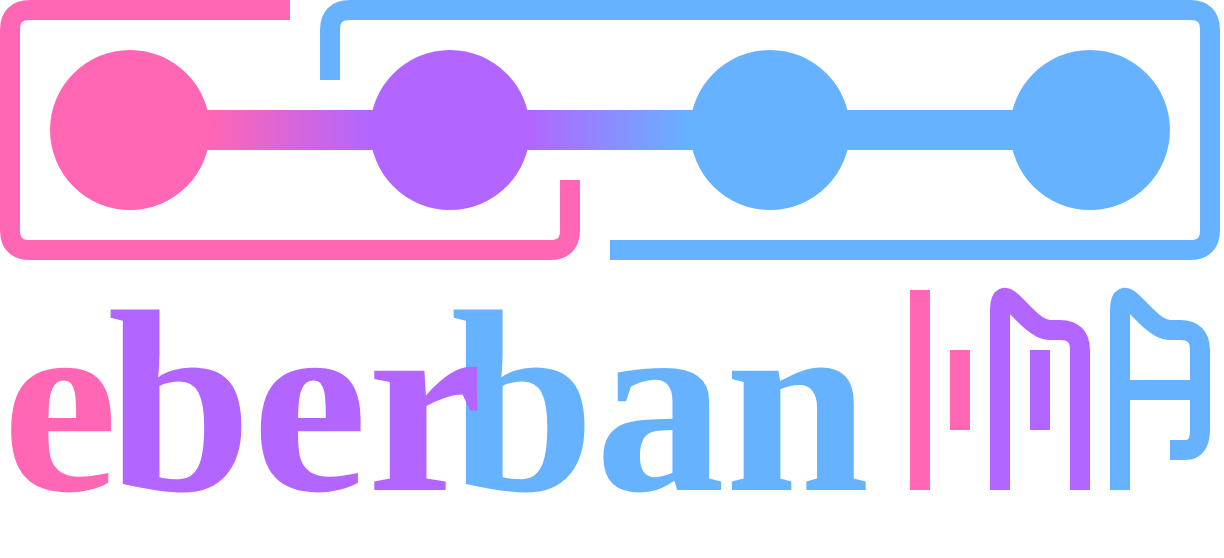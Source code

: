 <mxfile version="13.3.1" type="device" pages="3"><diagram name="long" id="2bqLPcFEiWsmac07kQbq"><mxGraphModel dx="677" dy="421" grid="1" gridSize="5" guides="0" tooltips="1" connect="0" arrows="0" fold="1" page="0" pageScale="1" pageWidth="850" pageHeight="1100" background="none" math="0" shadow="0" extFonts="Rajdhani^https://fonts.googleapis.com/css?family=Rajdhani"><root><mxCell id="RlufTSWeWx0UpjPHfSFb-0"/><mxCell id="RlufTSWeWx0UpjPHfSFb-1" parent="RlufTSWeWx0UpjPHfSFb-0"/><mxCell id="RlufTSWeWx0UpjPHfSFb-3" value="" style="rounded=0;whiteSpace=wrap;html=1;fillColor=#66B2FF;strokeColor=none;comic=0;" parent="RlufTSWeWx0UpjPHfSFb-1" vertex="1"><mxGeometry x="590" y="250" width="210" height="20" as="geometry"/></mxCell><mxCell id="RlufTSWeWx0UpjPHfSFb-4" value="" style="rounded=0;whiteSpace=wrap;html=1;fillColor=#FF66B3;strokeColor=none;" parent="RlufTSWeWx0UpjPHfSFb-1" vertex="1"><mxGeometry x="320" y="250" width="50" height="20" as="geometry"/></mxCell><mxCell id="RlufTSWeWx0UpjPHfSFb-5" value="" style="ellipse;whiteSpace=wrap;html=1;aspect=fixed;fillColor=#FF66B3;strokeColor=none;comic=0;" parent="RlufTSWeWx0UpjPHfSFb-1" vertex="1"><mxGeometry x="280" y="220" width="80" height="80" as="geometry"/></mxCell><mxCell id="RlufTSWeWx0UpjPHfSFb-7" value="" style="ellipse;whiteSpace=wrap;html=1;aspect=fixed;fillColor=#66B2FF;strokeColor=none;" parent="RlufTSWeWx0UpjPHfSFb-1" vertex="1"><mxGeometry x="600" y="220" width="80" height="80" as="geometry"/></mxCell><mxCell id="RlufTSWeWx0UpjPHfSFb-8" value="" style="ellipse;whiteSpace=wrap;html=1;aspect=fixed;fillColor=#66B2FF;strokeColor=none;" parent="RlufTSWeWx0UpjPHfSFb-1" vertex="1"><mxGeometry x="760" y="220" width="80" height="80" as="geometry"/></mxCell><mxCell id="RlufTSWeWx0UpjPHfSFb-9" value="" style="endArrow=none;html=1;fontFamily=Rajdhani;fontSize=150;strokeColor=#FF66B3;strokeWidth=10;" parent="RlufTSWeWx0UpjPHfSFb-1" edge="1"><mxGeometry width="50" height="50" relative="1" as="geometry"><mxPoint x="400" y="200" as="sourcePoint"/><mxPoint x="540" y="285" as="targetPoint"/><Array as="points"><mxPoint x="260" y="200"/><mxPoint x="260" y="320"/><mxPoint x="540" y="320"/></Array></mxGeometry></mxCell><mxCell id="RlufTSWeWx0UpjPHfSFb-10" value="" style="endArrow=none;html=1;strokeColor=#66B2FF;strokeWidth=10;fontFamily=Rajdhani;fontSize=150;" parent="RlufTSWeWx0UpjPHfSFb-1" edge="1"><mxGeometry width="50" height="50" relative="1" as="geometry"><mxPoint x="420" y="235" as="sourcePoint"/><mxPoint x="560" y="320" as="targetPoint"/><Array as="points"><mxPoint x="420" y="200"/><mxPoint x="860" y="200"/><mxPoint x="860" y="320"/></Array></mxGeometry></mxCell><mxCell id="RlufTSWeWx0UpjPHfSFb-30" value="" style="endArrow=none;html=1;strokeColor=#FF66B3;strokeWidth=10;fontFamily=Rajdhani;fontSize=130;fontColor=#FFFFFF;startArrow=none;startFill=0;endSize=1;startSize=1;endFill=0;sourcePerimeterSpacing=1;targetPerimeterSpacing=1;rounded=1;comic=0;" parent="RlufTSWeWx0UpjPHfSFb-1" edge="1"><mxGeometry width="50" height="50" relative="1" as="geometry"><mxPoint x="735" y="370" as="sourcePoint"/><mxPoint x="735" y="410" as="targetPoint"/><Array as="points"/></mxGeometry></mxCell><mxCell id="RlufTSWeWx0UpjPHfSFb-31" value="" style="endArrow=none;html=1;strokeColor=#B266FF;strokeWidth=10;fontFamily=Rajdhani;fontSize=130;fontColor=#FFFFFF;startArrow=none;startFill=0;endSize=1;startSize=1;endFill=0;sourcePerimeterSpacing=1;targetPerimeterSpacing=1;rounded=1;comic=0;" parent="RlufTSWeWx0UpjPHfSFb-1" edge="1"><mxGeometry width="50" height="50" relative="1" as="geometry"><mxPoint x="795" y="440" as="sourcePoint"/><mxPoint x="755" y="440" as="targetPoint"/><Array as="points"><mxPoint x="795" y="360"/><mxPoint x="775" y="360"/><mxPoint x="755" y="340"/></Array></mxGeometry></mxCell><mxCell id="RlufTSWeWx0UpjPHfSFb-32" value="" style="endArrow=none;html=1;strokeColor=#B266FF;strokeWidth=10;fontFamily=Rajdhani;fontSize=130;fontColor=#FFFFFF;startArrow=none;startFill=0;endSize=1;startSize=1;endFill=0;sourcePerimeterSpacing=1;targetPerimeterSpacing=1;rounded=1;comic=0;" parent="RlufTSWeWx0UpjPHfSFb-1" edge="1"><mxGeometry width="50" height="50" relative="1" as="geometry"><mxPoint x="775" y="370" as="sourcePoint"/><mxPoint x="775" y="410" as="targetPoint"/><Array as="points"/></mxGeometry></mxCell><mxCell id="RlufTSWeWx0UpjPHfSFb-33" value="" style="endArrow=none;html=1;strokeColor=#66B2FF;strokeWidth=10;fontFamily=Rajdhani;fontSize=130;fontColor=#FFFFFF;startArrow=none;startFill=0;endSize=1;startSize=1;endFill=0;sourcePerimeterSpacing=1;targetPerimeterSpacing=1;rounded=1;comic=0;" parent="RlufTSWeWx0UpjPHfSFb-1" edge="1"><mxGeometry width="50" height="50" relative="1" as="geometry"><mxPoint x="816" y="390" as="sourcePoint"/><mxPoint x="855" y="390" as="targetPoint"/><Array as="points"/></mxGeometry></mxCell><mxCell id="e7PtP8pCDyT8v4LV35DG-0" value="e" style="text;html=1;strokeColor=none;fillColor=none;align=center;verticalAlign=middle;whiteSpace=wrap;rounded=0;fontFamily=Rajdhani;fontSize=130;fontStyle=1;spacingBottom=0;labelBorderColor=none;fontColor=#FF66B3;" parent="RlufTSWeWx0UpjPHfSFb-1" vertex="1"><mxGeometry x="255" y="345" width="60" height="100" as="geometry"/></mxCell><mxCell id="e7PtP8pCDyT8v4LV35DG-6" value="ban" style="text;html=1;strokeColor=none;fillColor=none;align=center;verticalAlign=middle;whiteSpace=wrap;rounded=0;fontFamily=Rajdhani;fontSize=130;fontStyle=1;spacingBottom=0;labelBorderColor=none;fontColor=#66B2FF;" parent="RlufTSWeWx0UpjPHfSFb-1" vertex="1"><mxGeometry x="495" y="345" width="180" height="100" as="geometry"/></mxCell><mxCell id="_iZrnR4Oyr_qLgfukFBI-2" value="ber" style="text;html=1;strokeColor=none;fillColor=none;align=center;verticalAlign=middle;whiteSpace=wrap;rounded=0;fontFamily=Rajdhani;fontSize=130;fontStyle=1;spacingBottom=0;labelBorderColor=none;fontColor=#B266FF;" parent="RlufTSWeWx0UpjPHfSFb-1" vertex="1"><mxGeometry x="320" y="345" width="165" height="100" as="geometry"/></mxCell><mxCell id="_iZrnR4Oyr_qLgfukFBI-11" value="" style="ellipse;whiteSpace=wrap;html=1;aspect=fixed;fillColor=#B266FF;strokeColor=none;" parent="RlufTSWeWx0UpjPHfSFb-1" vertex="1"><mxGeometry x="440" y="220" width="80" height="80" as="geometry"/></mxCell><mxCell id="_iZrnR4Oyr_qLgfukFBI-13" value="" style="rounded=0;whiteSpace=wrap;html=1;fillColor=#B266FF;strokeColor=none;comic=0;" parent="RlufTSWeWx0UpjPHfSFb-1" vertex="1"><mxGeometry x="430" y="250" width="100" height="20" as="geometry"/></mxCell><mxCell id="_iZrnR4Oyr_qLgfukFBI-12" value="" style="rounded=0;whiteSpace=wrap;html=1;fillColor=#FF66B3;strokeColor=none;gradientColor=#B266FF;gradientDirection=east;" parent="RlufTSWeWx0UpjPHfSFb-1" vertex="1"><mxGeometry x="360" y="250" width="80" height="20" as="geometry"/></mxCell><mxCell id="_iZrnR4Oyr_qLgfukFBI-14" value="" style="rounded=0;whiteSpace=wrap;html=1;fillColor=#66B2FF;strokeColor=none;comic=0;gradientColor=#B266FF;gradientDirection=west;" parent="RlufTSWeWx0UpjPHfSFb-1" vertex="1"><mxGeometry x="520" y="250" width="80" height="20" as="geometry"/></mxCell><mxCell id="Fe7H1qtuFtMSoEGIufkZ-0" value="" style="endArrow=none;html=1;strokeColor=#66B2FF;strokeWidth=10;fontFamily=Rajdhani;fontSize=130;fontColor=#FFFFFF;startArrow=none;startFill=0;endSize=1;startSize=1;endFill=0;sourcePerimeterSpacing=1;targetPerimeterSpacing=1;rounded=1;comic=0;" parent="RlufTSWeWx0UpjPHfSFb-1" edge="1"><mxGeometry width="50" height="50" relative="1" as="geometry"><mxPoint x="840" y="420" as="sourcePoint"/><mxPoint x="815" y="440" as="targetPoint"/><Array as="points"><mxPoint x="855" y="420"/><mxPoint x="855" y="360"/><mxPoint x="835" y="360"/><mxPoint x="815" y="340"/></Array></mxGeometry></mxCell><mxCell id="VQvDkwt-f3553W4W4pZX-0" value="" style="endArrow=none;html=1;strokeColor=#FF66B3;strokeWidth=10;fontFamily=Rajdhani;fontSize=130;fontColor=#FFFFFF;startArrow=none;startFill=0;endSize=1;startSize=1;endFill=0;sourcePerimeterSpacing=1;targetPerimeterSpacing=1;rounded=1;comic=0;" edge="1" parent="RlufTSWeWx0UpjPHfSFb-1"><mxGeometry width="50" height="50" relative="1" as="geometry"><mxPoint x="715" y="340" as="sourcePoint"/><mxPoint x="715" y="440" as="targetPoint"/><Array as="points"/></mxGeometry></mxCell></root></mxGraphModel></diagram><diagram name="square" id="XD_FOVkh027whyAEmq7z"><mxGraphModel dx="813" dy="506" grid="1" gridSize="5" guides="0" tooltips="1" connect="0" arrows="0" fold="1" page="0" pageScale="1" pageWidth="850" pageHeight="1100" background="none" math="0" shadow="0" extFonts="Rajdhani^https://fonts.googleapis.com/css?family=Rajdhani"><root><mxCell id="LCGQbAdWD-Ptp7EpXu31-0"/><mxCell id="LCGQbAdWD-Ptp7EpXu31-1" parent="LCGQbAdWD-Ptp7EpXu31-0"/><mxCell id="HZ7IeeT29ABDL6hU25m6-0" value="" style="endArrow=none;html=1;strokeColor=#66B2FF;strokeWidth=10;fontFamily=Rajdhani;fontSize=130;fontColor=#FFFFFF;startArrow=none;startFill=0;endSize=1;startSize=1;endFill=0;sourcePerimeterSpacing=1;targetPerimeterSpacing=1;rounded=1;comic=0;" parent="LCGQbAdWD-Ptp7EpXu31-1" edge="1"><mxGeometry width="50" height="50" relative="1" as="geometry"><mxPoint x="420" y="240" as="sourcePoint"/><mxPoint x="420" y="280" as="targetPoint"/><Array as="points"/></mxGeometry></mxCell><mxCell id="HZ7IeeT29ABDL6hU25m6-1" value="" style="endArrow=none;html=1;strokeColor=#B266FF;strokeWidth=10;fontFamily=Rajdhani;fontSize=130;fontColor=#FFFFFF;startArrow=none;startFill=0;endSize=1;startSize=1;endFill=0;sourcePerimeterSpacing=1;targetPerimeterSpacing=1;rounded=1;comic=0;" parent="LCGQbAdWD-Ptp7EpXu31-1" edge="1"><mxGeometry width="50" height="50" relative="1" as="geometry"><mxPoint x="480" y="310" as="sourcePoint"/><mxPoint x="440" y="310" as="targetPoint"/><Array as="points"><mxPoint x="480" y="230"/><mxPoint x="460" y="230"/><mxPoint x="440" y="210"/></Array></mxGeometry></mxCell><mxCell id="HZ7IeeT29ABDL6hU25m6-2" value="" style="endArrow=none;html=1;strokeColor=#B266FF;strokeWidth=10;fontFamily=Rajdhani;fontSize=130;fontColor=#FFFFFF;startArrow=none;startFill=0;endSize=1;startSize=1;endFill=0;sourcePerimeterSpacing=1;targetPerimeterSpacing=1;rounded=1;comic=0;" parent="LCGQbAdWD-Ptp7EpXu31-1" edge="1"><mxGeometry width="50" height="50" relative="1" as="geometry"><mxPoint x="460" y="240" as="sourcePoint"/><mxPoint x="460" y="280" as="targetPoint"/><Array as="points"/></mxGeometry></mxCell><mxCell id="HZ7IeeT29ABDL6hU25m6-3" value="" style="endArrow=none;html=1;strokeColor=#FF66B3;strokeWidth=10;fontFamily=Rajdhani;fontSize=130;fontColor=#FFFFFF;startArrow=none;startFill=0;endSize=1;startSize=1;endFill=0;sourcePerimeterSpacing=1;targetPerimeterSpacing=1;rounded=1;comic=0;" parent="LCGQbAdWD-Ptp7EpXu31-1" edge="1"><mxGeometry width="50" height="50" relative="1" as="geometry"><mxPoint x="501" y="260" as="sourcePoint"/><mxPoint x="540" y="260" as="targetPoint"/><Array as="points"/></mxGeometry></mxCell><mxCell id="AoHpZxKJd3PxvDypWZR--0" value="" style="endArrow=none;html=1;strokeColor=#FF66B3;strokeWidth=10;fontFamily=Rajdhani;fontSize=130;fontColor=#FFFFFF;startArrow=none;startFill=0;endSize=1;startSize=1;endFill=0;sourcePerimeterSpacing=1;targetPerimeterSpacing=1;rounded=1;comic=0;" parent="LCGQbAdWD-Ptp7EpXu31-1" edge="1"><mxGeometry width="50" height="50" relative="1" as="geometry"><mxPoint x="520" y="290" as="sourcePoint"/><mxPoint x="500" y="309" as="targetPoint"/><Array as="points"><mxPoint x="540" y="290"/><mxPoint x="540" y="229"/><mxPoint x="520" y="229"/><mxPoint x="500" y="209"/></Array></mxGeometry></mxCell><mxCell id="AZkJ345SKMn3HLS_IpgU-0" value="" style="endArrow=none;html=1;strokeColor=#66B2FF;strokeWidth=10;fontFamily=Rajdhani;fontSize=130;fontColor=#FFFFFF;startArrow=none;startFill=0;endSize=1;startSize=1;endFill=0;sourcePerimeterSpacing=1;targetPerimeterSpacing=1;rounded=1;comic=0;" edge="1" parent="LCGQbAdWD-Ptp7EpXu31-1"><mxGeometry width="50" height="50" relative="1" as="geometry"><mxPoint x="400" y="210" as="sourcePoint"/><mxPoint x="400" y="310" as="targetPoint"/><Array as="points"/></mxGeometry></mxCell><mxCell id="AZkJ345SKMn3HLS_IpgU-1" value="" style="rounded=0;whiteSpace=wrap;html=1;strokeColor=none;fillColor=#66B2FF;" vertex="1" parent="LCGQbAdWD-Ptp7EpXu31-1"><mxGeometry x="320" y="120" width="300" height="80" as="geometry"/></mxCell><mxCell id="AZkJ345SKMn3HLS_IpgU-2" value="" style="rounded=0;whiteSpace=wrap;html=1;strokeColor=none;fillColor=#FF66B3;" vertex="1" parent="LCGQbAdWD-Ptp7EpXu31-1"><mxGeometry x="320" y="320" width="300" height="80" as="geometry"/></mxCell></root></mxGraphModel></diagram><diagram name="eberstan" id="_0IlMRfYz_z9qJtCh5Cg"><mxGraphModel dx="1422" dy="885" grid="1" gridSize="5" guides="0" tooltips="1" connect="0" arrows="0" fold="1" page="0" pageScale="1" pageWidth="850" pageHeight="1100" background="none" math="0" shadow="0" extFonts="Rajdhani^https://fonts.googleapis.com/css?family=Rajdhani"><root><mxCell id="k3tyinFwWbrjG6uR2Uym-0"/><mxCell id="k3tyinFwWbrjG6uR2Uym-1" parent="k3tyinFwWbrjG6uR2Uym-0"/><mxCell id="k3tyinFwWbrjG6uR2Uym-2" value="" style="endArrow=none;html=1;fontFamily=Rajdhani;fontSize=150;strokeColor=#FF66B3;strokeWidth=10;" parent="k3tyinFwWbrjG6uR2Uym-1" edge="1"><mxGeometry width="50" height="50" relative="1" as="geometry"><mxPoint x="505" y="325" as="sourcePoint"/><mxPoint x="545" y="260" as="targetPoint"/><Array as="points"><mxPoint x="545" y="325"/></Array></mxGeometry></mxCell><mxCell id="k3tyinFwWbrjG6uR2Uym-3" value="" style="endArrow=none;html=1;fontFamily=Rajdhani;fontSize=150;strokeColor=#66B2FF;strokeWidth=10;" parent="k3tyinFwWbrjG6uR2Uym-1" edge="1"><mxGeometry width="50" height="50" relative="1" as="geometry"><mxPoint x="410" y="210" as="sourcePoint"/><mxPoint x="450" y="195" as="targetPoint"/><Array as="points"><mxPoint x="410" y="195"/></Array></mxGeometry></mxCell><mxCell id="k3tyinFwWbrjG6uR2Uym-4" value="" style="endArrow=none;html=1;strokeColor=#66B2FF;strokeWidth=10;fontFamily=Rajdhani;fontSize=130;fontColor=#FFFFFF;startArrow=none;startFill=0;endSize=1;startSize=1;endFill=0;sourcePerimeterSpacing=1;targetPerimeterSpacing=1;rounded=1;comic=0;" parent="k3tyinFwWbrjG6uR2Uym-1" edge="1"><mxGeometry width="50" height="50" relative="1" as="geometry"><mxPoint x="410" y="240" as="sourcePoint"/><mxPoint x="410" y="280" as="targetPoint"/><Array as="points"/></mxGeometry></mxCell><mxCell id="k3tyinFwWbrjG6uR2Uym-5" value="" style="endArrow=none;html=1;strokeColor=#B266FF;strokeWidth=10;fontFamily=Rajdhani;fontSize=130;fontColor=#FFFFFF;startArrow=none;startFill=0;endSize=1;startSize=1;endFill=0;sourcePerimeterSpacing=1;targetPerimeterSpacing=1;rounded=1;comic=0;" parent="k3tyinFwWbrjG6uR2Uym-1" edge="1"><mxGeometry width="50" height="50" relative="1" as="geometry"><mxPoint x="470" y="310" as="sourcePoint"/><mxPoint x="430" y="310" as="targetPoint"/><Array as="points"><mxPoint x="470" y="230"/><mxPoint x="450" y="230"/><mxPoint x="430" y="210"/></Array></mxGeometry></mxCell><mxCell id="k3tyinFwWbrjG6uR2Uym-6" value="" style="endArrow=none;html=1;strokeColor=#B266FF;strokeWidth=10;fontFamily=Rajdhani;fontSize=130;fontColor=#FFFFFF;startArrow=none;startFill=0;endSize=1;startSize=1;endFill=0;sourcePerimeterSpacing=1;targetPerimeterSpacing=1;rounded=1;comic=0;" parent="k3tyinFwWbrjG6uR2Uym-1" edge="1"><mxGeometry width="50" height="50" relative="1" as="geometry"><mxPoint x="450" y="240" as="sourcePoint"/><mxPoint x="450" y="280" as="targetPoint"/><Array as="points"/></mxGeometry></mxCell><mxCell id="k3tyinFwWbrjG6uR2Uym-7" value="" style="endArrow=none;html=1;strokeColor=#FF66B3;strokeWidth=10;fontFamily=Rajdhani;fontSize=130;fontColor=#FFFFFF;startArrow=none;startFill=0;endSize=1;startSize=1;endFill=0;sourcePerimeterSpacing=1;targetPerimeterSpacing=1;rounded=1;comic=0;" parent="k3tyinFwWbrjG6uR2Uym-1" edge="1"><mxGeometry width="50" height="50" relative="1" as="geometry"><mxPoint x="515" y="260" as="sourcePoint"/><mxPoint x="540" y="260" as="targetPoint"/><Array as="points"/></mxGeometry></mxCell><mxCell id="k3tyinFwWbrjG6uR2Uym-8" value="" style="endArrow=none;html=1;strokeColor=#FF66B3;strokeWidth=10;fontFamily=Rajdhani;fontSize=130;fontColor=#FFFFFF;startArrow=none;startFill=0;endSize=1;startSize=1;endFill=0;sourcePerimeterSpacing=1;targetPerimeterSpacing=1;rounded=1;comic=0;" parent="k3tyinFwWbrjG6uR2Uym-1" edge="1"><mxGeometry width="50" height="50" relative="1" as="geometry"><mxPoint x="545" y="210" as="sourcePoint"/><mxPoint x="545" y="310" as="targetPoint"/><Array as="points"/></mxGeometry></mxCell><mxCell id="k3tyinFwWbrjG6uR2Uym-9" value="" style="endArrow=none;html=1;strokeColor=#FF66B3;strokeWidth=10;fontFamily=Rajdhani;fontSize=130;fontColor=#FFFFFF;startArrow=none;startFill=0;endSize=1;startSize=1;endFill=0;sourcePerimeterSpacing=1;targetPerimeterSpacing=1;rounded=1;comic=0;" parent="k3tyinFwWbrjG6uR2Uym-1" edge="1"><mxGeometry width="50" height="50" relative="1" as="geometry"><mxPoint x="490" y="210" as="sourcePoint"/><mxPoint x="460" y="280" as="targetPoint"/><Array as="points"><mxPoint x="490" y="310"/></Array></mxGeometry></mxCell><mxCell id="k3tyinFwWbrjG6uR2Uym-10" value="" style="endArrow=none;html=1;strokeColor=#FF66B3;strokeWidth=10;fontFamily=Rajdhani;fontSize=130;fontColor=#FFFFFF;startArrow=none;startFill=0;endSize=1;startSize=1;endFill=0;sourcePerimeterSpacing=1;targetPerimeterSpacing=1;rounded=1;comic=0;" parent="k3tyinFwWbrjG6uR2Uym-1" edge="1"><mxGeometry width="50" height="50" relative="1" as="geometry"><mxPoint x="510" y="210" as="sourcePoint"/><mxPoint x="510" y="280" as="targetPoint"/><Array as="points"><mxPoint x="510" y="310"/><mxPoint x="525" y="295"/></Array></mxGeometry></mxCell><mxCell id="k3tyinFwWbrjG6uR2Uym-11" value="" style="rounded=0;whiteSpace=wrap;html=1;strokeColor=none;fillColor=#FF66B3;" parent="k3tyinFwWbrjG6uR2Uym-1" vertex="1"><mxGeometry x="275" y="330" width="405" height="70" as="geometry"/></mxCell><mxCell id="k3tyinFwWbrjG6uR2Uym-12" value="" style="rounded=0;whiteSpace=wrap;html=1;strokeColor=none;fillColor=#66B2FF;" parent="k3tyinFwWbrjG6uR2Uym-1" vertex="1"><mxGeometry x="275" y="120" width="405" height="70" as="geometry"/></mxCell><mxCell id="k3tyinFwWbrjG6uR2Uym-15" value="" style="rounded=0;whiteSpace=wrap;html=1;strokeColor=none;fillColor=#FF66B3;" parent="k3tyinFwWbrjG6uR2Uym-1" vertex="1"><mxGeometry x="275" y="320" width="260" height="15" as="geometry"/></mxCell><mxCell id="k3tyinFwWbrjG6uR2Uym-16" value="" style="rounded=0;whiteSpace=wrap;html=1;strokeColor=none;fillColor=#66B2FF;" parent="k3tyinFwWbrjG6uR2Uym-1" vertex="1"><mxGeometry x="420" y="185" width="260" height="15" as="geometry"/></mxCell><mxCell id="03k9Eb2VC0p-MPXk_0W9-0" value="outdated" style="text;html=1;strokeColor=none;fillColor=none;align=center;verticalAlign=middle;whiteSpace=wrap;rounded=0;" parent="k3tyinFwWbrjG6uR2Uym-1" vertex="1"><mxGeometry x="455" y="425" width="40" height="20" as="geometry"/></mxCell></root></mxGraphModel></diagram></mxfile>